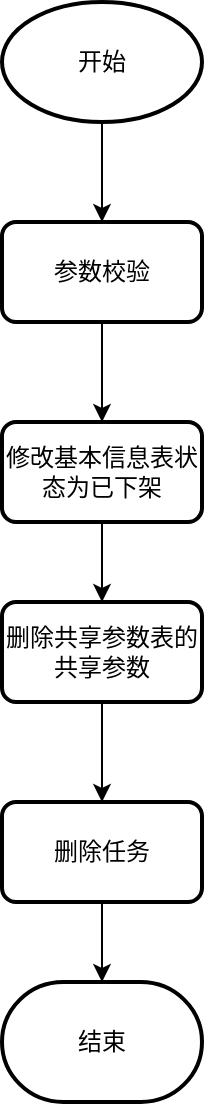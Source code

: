 <mxfile version="20.8.5" type="github">
  <diagram id="fTKirqQbMeEnvB2VF1BK" name="第 1 页">
    <mxGraphModel dx="1354" dy="635" grid="1" gridSize="10" guides="1" tooltips="1" connect="1" arrows="1" fold="1" page="1" pageScale="1" pageWidth="827" pageHeight="1169" math="0" shadow="0">
      <root>
        <mxCell id="0" />
        <mxCell id="1" parent="0" />
        <mxCell id="TF3U4BP2Qi4c9sMt0I1z-1" value="" style="edgeStyle=orthogonalEdgeStyle;rounded=0;orthogonalLoop=1;jettySize=auto;html=1;" edge="1" parent="1" source="TF3U4BP2Qi4c9sMt0I1z-2" target="TF3U4BP2Qi4c9sMt0I1z-4">
          <mxGeometry relative="1" as="geometry" />
        </mxCell>
        <mxCell id="TF3U4BP2Qi4c9sMt0I1z-2" value="开始" style="strokeWidth=2;html=1;shape=mxgraph.flowchart.start_1;whiteSpace=wrap;" vertex="1" parent="1">
          <mxGeometry x="190" y="50" width="100" height="60" as="geometry" />
        </mxCell>
        <mxCell id="TF3U4BP2Qi4c9sMt0I1z-3" value="" style="edgeStyle=orthogonalEdgeStyle;rounded=0;orthogonalLoop=1;jettySize=auto;html=1;" edge="1" parent="1" source="TF3U4BP2Qi4c9sMt0I1z-4" target="TF3U4BP2Qi4c9sMt0I1z-6">
          <mxGeometry relative="1" as="geometry" />
        </mxCell>
        <mxCell id="TF3U4BP2Qi4c9sMt0I1z-4" value="参数校验" style="rounded=1;whiteSpace=wrap;html=1;absoluteArcSize=1;arcSize=14;strokeWidth=2;" vertex="1" parent="1">
          <mxGeometry x="190" y="160" width="100" height="50" as="geometry" />
        </mxCell>
        <mxCell id="TF3U4BP2Qi4c9sMt0I1z-5" value="" style="edgeStyle=orthogonalEdgeStyle;rounded=0;orthogonalLoop=1;jettySize=auto;html=1;" edge="1" parent="1" source="TF3U4BP2Qi4c9sMt0I1z-6" target="TF3U4BP2Qi4c9sMt0I1z-8">
          <mxGeometry relative="1" as="geometry" />
        </mxCell>
        <mxCell id="TF3U4BP2Qi4c9sMt0I1z-6" value="修改基本信息表状态为已下架" style="rounded=1;whiteSpace=wrap;html=1;absoluteArcSize=1;arcSize=14;strokeWidth=2;" vertex="1" parent="1">
          <mxGeometry x="190" y="260" width="100" height="50" as="geometry" />
        </mxCell>
        <mxCell id="TF3U4BP2Qi4c9sMt0I1z-7" value="" style="edgeStyle=orthogonalEdgeStyle;rounded=0;orthogonalLoop=1;jettySize=auto;html=1;" edge="1" parent="1" source="TF3U4BP2Qi4c9sMt0I1z-8" target="TF3U4BP2Qi4c9sMt0I1z-10">
          <mxGeometry relative="1" as="geometry" />
        </mxCell>
        <mxCell id="TF3U4BP2Qi4c9sMt0I1z-8" value="删除共享参数表的共享参数" style="rounded=1;whiteSpace=wrap;html=1;absoluteArcSize=1;arcSize=14;strokeWidth=2;" vertex="1" parent="1">
          <mxGeometry x="190" y="350" width="100" height="50" as="geometry" />
        </mxCell>
        <mxCell id="TF3U4BP2Qi4c9sMt0I1z-9" value="" style="edgeStyle=orthogonalEdgeStyle;rounded=0;orthogonalLoop=1;jettySize=auto;html=1;" edge="1" parent="1" source="TF3U4BP2Qi4c9sMt0I1z-10" target="TF3U4BP2Qi4c9sMt0I1z-11">
          <mxGeometry relative="1" as="geometry" />
        </mxCell>
        <mxCell id="TF3U4BP2Qi4c9sMt0I1z-10" value="删除任务" style="rounded=1;whiteSpace=wrap;html=1;absoluteArcSize=1;arcSize=14;strokeWidth=2;" vertex="1" parent="1">
          <mxGeometry x="190" y="450" width="100" height="50" as="geometry" />
        </mxCell>
        <mxCell id="TF3U4BP2Qi4c9sMt0I1z-11" value="结束" style="strokeWidth=2;html=1;shape=mxgraph.flowchart.terminator;whiteSpace=wrap;" vertex="1" parent="1">
          <mxGeometry x="190" y="540" width="100" height="60" as="geometry" />
        </mxCell>
      </root>
    </mxGraphModel>
  </diagram>
</mxfile>
